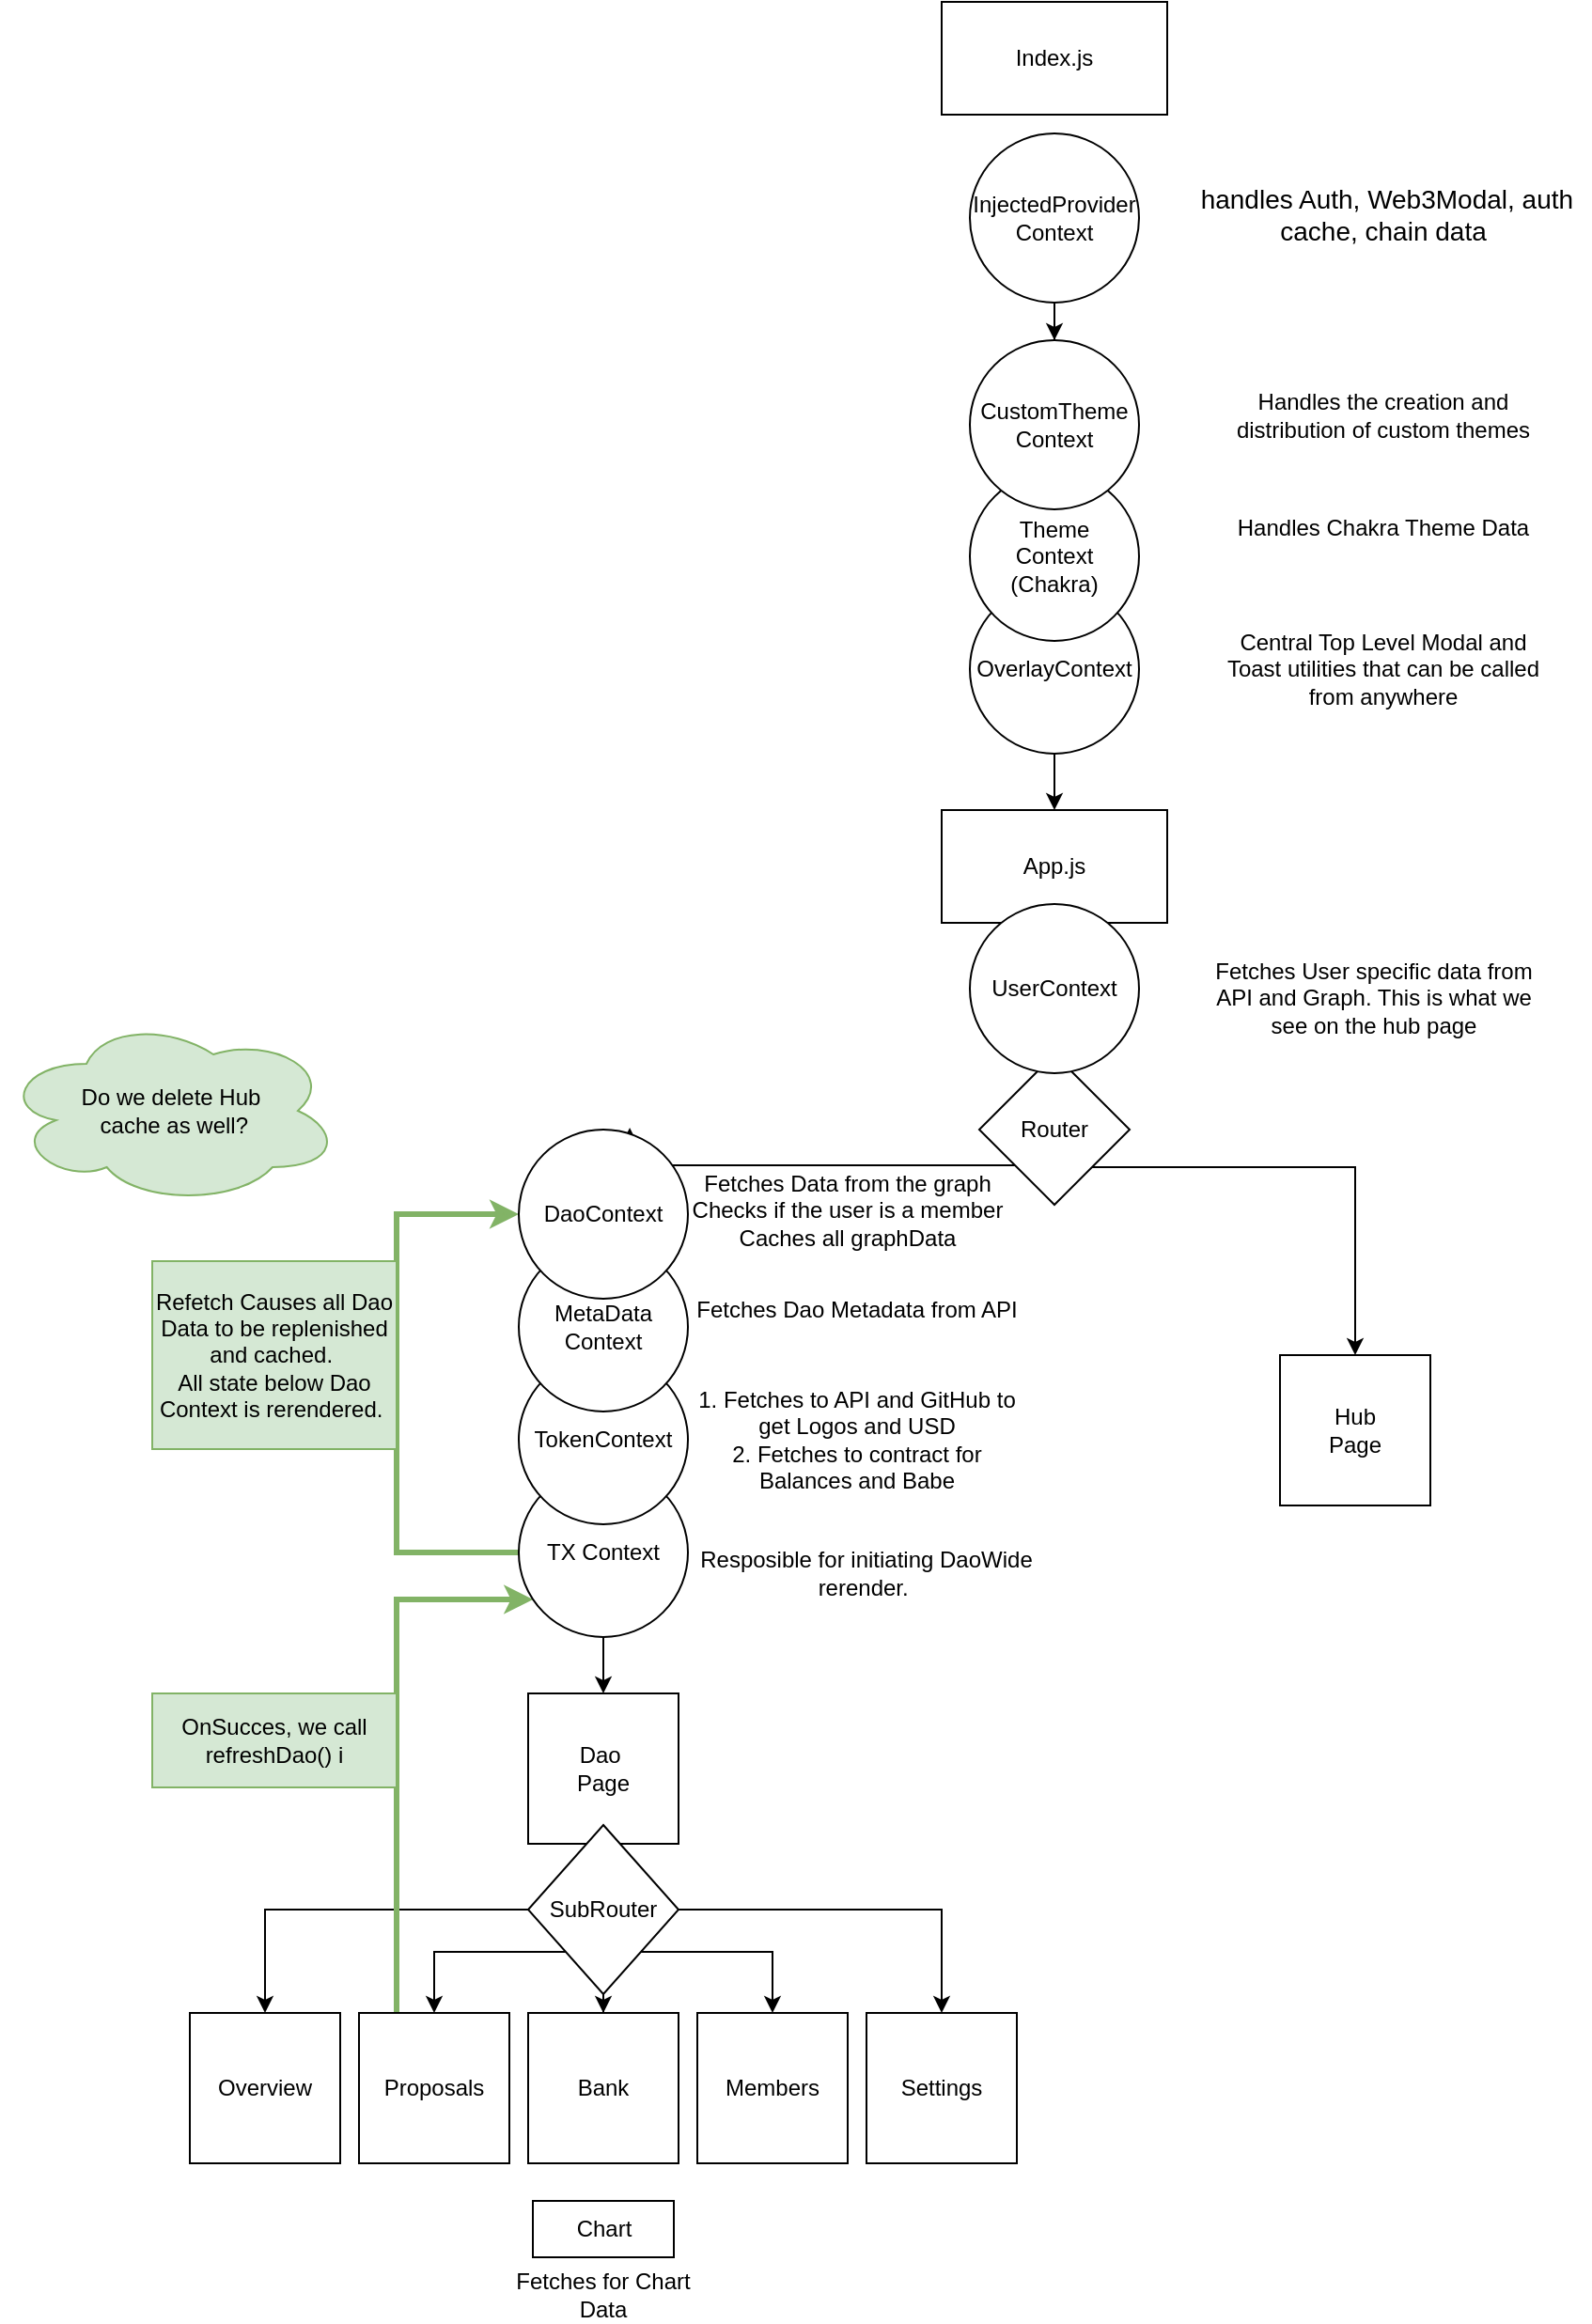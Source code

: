 <mxfile version="14.1.3" type="github">
  <diagram id="xtOUaNXa3AuUCDFIiPIW" name="Page-1">
    <mxGraphModel dx="2272" dy="766" grid="1" gridSize="10" guides="1" tooltips="1" connect="1" arrows="1" fold="1" page="1" pageScale="1" pageWidth="850" pageHeight="1100" math="0" shadow="0">
      <root>
        <mxCell id="0" />
        <mxCell id="1" parent="0" />
        <mxCell id="aGJT9OwejRnP4bgd8Jt0-13" style="edgeStyle=orthogonalEdgeStyle;rounded=0;orthogonalLoop=1;jettySize=auto;html=1;exitX=0.5;exitY=1;exitDx=0;exitDy=0;" edge="1" parent="1" source="aGJT9OwejRnP4bgd8Jt0-2" target="aGJT9OwejRnP4bgd8Jt0-8">
          <mxGeometry relative="1" as="geometry" />
        </mxCell>
        <mxCell id="aGJT9OwejRnP4bgd8Jt0-2" value="InjectedProvider&lt;br&gt;Context" style="ellipse;whiteSpace=wrap;html=1;aspect=fixed;" vertex="1" parent="1">
          <mxGeometry x="345" y="90" width="90" height="90" as="geometry" />
        </mxCell>
        <mxCell id="aGJT9OwejRnP4bgd8Jt0-3" value="Hub &lt;br&gt;Page" style="whiteSpace=wrap;html=1;aspect=fixed;" vertex="1" parent="1">
          <mxGeometry x="510" y="740" width="80" height="80" as="geometry" />
        </mxCell>
        <mxCell id="aGJT9OwejRnP4bgd8Jt0-5" value="Index.js" style="rounded=0;whiteSpace=wrap;html=1;" vertex="1" parent="1">
          <mxGeometry x="330" y="20" width="120" height="60" as="geometry" />
        </mxCell>
        <mxCell id="aGJT9OwejRnP4bgd8Jt0-15" style="edgeStyle=orthogonalEdgeStyle;rounded=0;orthogonalLoop=1;jettySize=auto;html=1;exitX=0.5;exitY=1;exitDx=0;exitDy=0;" edge="1" parent="1" source="aGJT9OwejRnP4bgd8Jt0-6" target="aGJT9OwejRnP4bgd8Jt0-14">
          <mxGeometry relative="1" as="geometry" />
        </mxCell>
        <mxCell id="aGJT9OwejRnP4bgd8Jt0-6" value="OverlayContext" style="ellipse;whiteSpace=wrap;html=1;aspect=fixed;" vertex="1" parent="1">
          <mxGeometry x="345" y="330" width="90" height="90" as="geometry" />
        </mxCell>
        <mxCell id="aGJT9OwejRnP4bgd8Jt0-7" value="Theme&lt;br&gt;Context&lt;br&gt;(Chakra)" style="ellipse;whiteSpace=wrap;html=1;aspect=fixed;" vertex="1" parent="1">
          <mxGeometry x="345" y="270" width="90" height="90" as="geometry" />
        </mxCell>
        <mxCell id="aGJT9OwejRnP4bgd8Jt0-8" value="CustomTheme&lt;br&gt;Context" style="ellipse;whiteSpace=wrap;html=1;aspect=fixed;" vertex="1" parent="1">
          <mxGeometry x="345" y="200" width="90" height="90" as="geometry" />
        </mxCell>
        <mxCell id="aGJT9OwejRnP4bgd8Jt0-9" value="&lt;span style=&quot;font-size: 14px&quot;&gt;&amp;nbsp;handles Auth, Web3Modal, auth cache, chain data&lt;/span&gt;" style="text;html=1;strokeColor=none;fillColor=none;align=center;verticalAlign=middle;whiteSpace=wrap;rounded=0;" vertex="1" parent="1">
          <mxGeometry x="455" y="110" width="220" height="45" as="geometry" />
        </mxCell>
        <mxCell id="aGJT9OwejRnP4bgd8Jt0-10" value="Handles the creation and distribution of custom themes" style="text;html=1;strokeColor=none;fillColor=none;align=center;verticalAlign=middle;whiteSpace=wrap;rounded=0;" vertex="1" parent="1">
          <mxGeometry x="480" y="230" width="170" height="20" as="geometry" />
        </mxCell>
        <mxCell id="aGJT9OwejRnP4bgd8Jt0-11" value="Handles Chakra Theme Data" style="text;html=1;strokeColor=none;fillColor=none;align=center;verticalAlign=middle;whiteSpace=wrap;rounded=0;" vertex="1" parent="1">
          <mxGeometry x="480" y="290" width="170" height="20" as="geometry" />
        </mxCell>
        <mxCell id="aGJT9OwejRnP4bgd8Jt0-12" value="Central Top Level Modal and Toast utilities that can be called from anywhere" style="text;html=1;strokeColor=none;fillColor=none;align=center;verticalAlign=middle;whiteSpace=wrap;rounded=0;" vertex="1" parent="1">
          <mxGeometry x="475" y="345" width="180" height="60" as="geometry" />
        </mxCell>
        <mxCell id="aGJT9OwejRnP4bgd8Jt0-16" style="edgeStyle=orthogonalEdgeStyle;rounded=0;orthogonalLoop=1;jettySize=auto;html=1;exitX=0.5;exitY=1;exitDx=0;exitDy=0;" edge="1" parent="1" source="aGJT9OwejRnP4bgd8Jt0-14">
          <mxGeometry relative="1" as="geometry">
            <mxPoint x="390" y="580" as="targetPoint" />
          </mxGeometry>
        </mxCell>
        <mxCell id="aGJT9OwejRnP4bgd8Jt0-14" value="App.js" style="rounded=0;whiteSpace=wrap;html=1;" vertex="1" parent="1">
          <mxGeometry x="330" y="450" width="120" height="60" as="geometry" />
        </mxCell>
        <mxCell id="aGJT9OwejRnP4bgd8Jt0-20" style="edgeStyle=orthogonalEdgeStyle;rounded=0;orthogonalLoop=1;jettySize=auto;html=1;exitX=0;exitY=1;exitDx=0;exitDy=0;entryX=0.656;entryY=-0.011;entryDx=0;entryDy=0;entryPerimeter=0;" edge="1" parent="1" source="aGJT9OwejRnP4bgd8Jt0-18" target="aGJT9OwejRnP4bgd8Jt0-35">
          <mxGeometry relative="1" as="geometry">
            <mxPoint x="280" y="640" as="targetPoint" />
            <Array as="points">
              <mxPoint x="370" y="639" />
            </Array>
          </mxGeometry>
        </mxCell>
        <mxCell id="aGJT9OwejRnP4bgd8Jt0-21" style="edgeStyle=orthogonalEdgeStyle;rounded=0;orthogonalLoop=1;jettySize=auto;html=1;exitX=1;exitY=1;exitDx=0;exitDy=0;entryX=0.5;entryY=0;entryDx=0;entryDy=0;" edge="1" parent="1" source="aGJT9OwejRnP4bgd8Jt0-18" target="aGJT9OwejRnP4bgd8Jt0-3">
          <mxGeometry relative="1" as="geometry" />
        </mxCell>
        <mxCell id="aGJT9OwejRnP4bgd8Jt0-18" value="Router" style="rhombus;whiteSpace=wrap;html=1;" vertex="1" parent="1">
          <mxGeometry x="350" y="580" width="80" height="80" as="geometry" />
        </mxCell>
        <mxCell id="aGJT9OwejRnP4bgd8Jt0-19" value="Dao&amp;nbsp;&lt;br&gt;Page" style="whiteSpace=wrap;html=1;aspect=fixed;" vertex="1" parent="1">
          <mxGeometry x="110" y="920" width="80" height="80" as="geometry" />
        </mxCell>
        <mxCell id="aGJT9OwejRnP4bgd8Jt0-37" value="" style="edgeStyle=orthogonalEdgeStyle;rounded=0;orthogonalLoop=1;jettySize=auto;html=1;" edge="1" parent="1" source="aGJT9OwejRnP4bgd8Jt0-22" target="aGJT9OwejRnP4bgd8Jt0-24">
          <mxGeometry relative="1" as="geometry" />
        </mxCell>
        <mxCell id="aGJT9OwejRnP4bgd8Jt0-38" style="edgeStyle=orthogonalEdgeStyle;rounded=0;orthogonalLoop=1;jettySize=auto;html=1;exitX=0;exitY=0.5;exitDx=0;exitDy=0;entryX=0.5;entryY=0;entryDx=0;entryDy=0;" edge="1" parent="1" source="aGJT9OwejRnP4bgd8Jt0-22" target="aGJT9OwejRnP4bgd8Jt0-26">
          <mxGeometry relative="1" as="geometry" />
        </mxCell>
        <mxCell id="aGJT9OwejRnP4bgd8Jt0-39" style="edgeStyle=orthogonalEdgeStyle;rounded=0;orthogonalLoop=1;jettySize=auto;html=1;exitX=0;exitY=1;exitDx=0;exitDy=0;" edge="1" parent="1" source="aGJT9OwejRnP4bgd8Jt0-22" target="aGJT9OwejRnP4bgd8Jt0-25">
          <mxGeometry relative="1" as="geometry" />
        </mxCell>
        <mxCell id="aGJT9OwejRnP4bgd8Jt0-40" style="edgeStyle=orthogonalEdgeStyle;rounded=0;orthogonalLoop=1;jettySize=auto;html=1;exitX=1;exitY=0.5;exitDx=0;exitDy=0;entryX=0.5;entryY=0;entryDx=0;entryDy=0;" edge="1" parent="1" source="aGJT9OwejRnP4bgd8Jt0-22" target="aGJT9OwejRnP4bgd8Jt0-27">
          <mxGeometry relative="1" as="geometry" />
        </mxCell>
        <mxCell id="aGJT9OwejRnP4bgd8Jt0-41" style="edgeStyle=orthogonalEdgeStyle;rounded=0;orthogonalLoop=1;jettySize=auto;html=1;exitX=1;exitY=1;exitDx=0;exitDy=0;entryX=0.5;entryY=0;entryDx=0;entryDy=0;" edge="1" parent="1" source="aGJT9OwejRnP4bgd8Jt0-22" target="aGJT9OwejRnP4bgd8Jt0-23">
          <mxGeometry relative="1" as="geometry" />
        </mxCell>
        <mxCell id="aGJT9OwejRnP4bgd8Jt0-22" value="SubRouter" style="rhombus;whiteSpace=wrap;html=1;" vertex="1" parent="1">
          <mxGeometry x="110" y="990" width="80" height="90" as="geometry" />
        </mxCell>
        <mxCell id="aGJT9OwejRnP4bgd8Jt0-23" value="Members" style="whiteSpace=wrap;html=1;aspect=fixed;" vertex="1" parent="1">
          <mxGeometry x="200" y="1090" width="80" height="80" as="geometry" />
        </mxCell>
        <mxCell id="aGJT9OwejRnP4bgd8Jt0-24" value="Bank" style="whiteSpace=wrap;html=1;aspect=fixed;" vertex="1" parent="1">
          <mxGeometry x="110" y="1090" width="80" height="80" as="geometry" />
        </mxCell>
        <mxCell id="aGJT9OwejRnP4bgd8Jt0-42" style="edgeStyle=orthogonalEdgeStyle;rounded=0;orthogonalLoop=1;jettySize=auto;html=1;exitX=0.25;exitY=0;exitDx=0;exitDy=0;fillColor=#d5e8d4;strokeColor=#82b366;strokeWidth=3;" edge="1" parent="1" source="aGJT9OwejRnP4bgd8Jt0-25" target="aGJT9OwejRnP4bgd8Jt0-30">
          <mxGeometry relative="1" as="geometry">
            <mxPoint x="40" y="850" as="targetPoint" />
            <Array as="points">
              <mxPoint x="40" y="870" />
            </Array>
          </mxGeometry>
        </mxCell>
        <mxCell id="aGJT9OwejRnP4bgd8Jt0-25" value="Proposals" style="whiteSpace=wrap;html=1;aspect=fixed;" vertex="1" parent="1">
          <mxGeometry x="20" y="1090" width="80" height="80" as="geometry" />
        </mxCell>
        <mxCell id="aGJT9OwejRnP4bgd8Jt0-26" value="Overview" style="whiteSpace=wrap;html=1;aspect=fixed;" vertex="1" parent="1">
          <mxGeometry x="-70" y="1090" width="80" height="80" as="geometry" />
        </mxCell>
        <mxCell id="aGJT9OwejRnP4bgd8Jt0-27" value="Settings" style="whiteSpace=wrap;html=1;aspect=fixed;" vertex="1" parent="1">
          <mxGeometry x="290" y="1090" width="80" height="80" as="geometry" />
        </mxCell>
        <mxCell id="aGJT9OwejRnP4bgd8Jt0-29" value="UserContext" style="ellipse;whiteSpace=wrap;html=1;aspect=fixed;" vertex="1" parent="1">
          <mxGeometry x="345" y="500" width="90" height="90" as="geometry" />
        </mxCell>
        <mxCell id="aGJT9OwejRnP4bgd8Jt0-34" style="edgeStyle=orthogonalEdgeStyle;rounded=0;orthogonalLoop=1;jettySize=auto;html=1;exitX=0.5;exitY=1;exitDx=0;exitDy=0;" edge="1" parent="1" source="aGJT9OwejRnP4bgd8Jt0-30" target="aGJT9OwejRnP4bgd8Jt0-19">
          <mxGeometry relative="1" as="geometry" />
        </mxCell>
        <mxCell id="aGJT9OwejRnP4bgd8Jt0-44" style="edgeStyle=orthogonalEdgeStyle;rounded=0;orthogonalLoop=1;jettySize=auto;html=1;entryX=0;entryY=0.5;entryDx=0;entryDy=0;exitX=0;exitY=0.5;exitDx=0;exitDy=0;fillColor=#d5e8d4;strokeColor=#82b366;strokeWidth=3;" edge="1" parent="1" source="aGJT9OwejRnP4bgd8Jt0-30" target="aGJT9OwejRnP4bgd8Jt0-35">
          <mxGeometry relative="1" as="geometry">
            <mxPoint x="40" y="660" as="targetPoint" />
            <mxPoint x="30" y="790" as="sourcePoint" />
            <Array as="points">
              <mxPoint x="40" y="845" />
              <mxPoint x="40" y="665" />
            </Array>
          </mxGeometry>
        </mxCell>
        <mxCell id="aGJT9OwejRnP4bgd8Jt0-30" value="TX Context" style="ellipse;whiteSpace=wrap;html=1;aspect=fixed;" vertex="1" parent="1">
          <mxGeometry x="105" y="800" width="90" height="90" as="geometry" />
        </mxCell>
        <mxCell id="aGJT9OwejRnP4bgd8Jt0-31" value="TokenContext" style="ellipse;whiteSpace=wrap;html=1;aspect=fixed;" vertex="1" parent="1">
          <mxGeometry x="105" y="740" width="90" height="90" as="geometry" />
        </mxCell>
        <mxCell id="aGJT9OwejRnP4bgd8Jt0-33" value="MetaData&lt;br&gt;Context" style="ellipse;whiteSpace=wrap;html=1;aspect=fixed;" vertex="1" parent="1">
          <mxGeometry x="105" y="680" width="90" height="90" as="geometry" />
        </mxCell>
        <mxCell id="aGJT9OwejRnP4bgd8Jt0-35" value="DaoContext" style="ellipse;whiteSpace=wrap;html=1;aspect=fixed;" vertex="1" parent="1">
          <mxGeometry x="105" y="620" width="90" height="90" as="geometry" />
        </mxCell>
        <mxCell id="aGJT9OwejRnP4bgd8Jt0-45" value="Fetches Data from the graph&lt;br&gt;Checks if the user is a member&lt;br&gt;Caches all graphData" style="text;html=1;strokeColor=none;fillColor=none;align=center;verticalAlign=middle;whiteSpace=wrap;rounded=0;" vertex="1" parent="1">
          <mxGeometry x="190" y="635" width="180" height="55" as="geometry" />
        </mxCell>
        <mxCell id="aGJT9OwejRnP4bgd8Jt0-46" value="Fetches Dao Metadata from API" style="text;html=1;strokeColor=none;fillColor=none;align=center;verticalAlign=middle;whiteSpace=wrap;rounded=0;" vertex="1" parent="1">
          <mxGeometry x="195" y="690" width="180" height="52.5" as="geometry" />
        </mxCell>
        <mxCell id="aGJT9OwejRnP4bgd8Jt0-47" value="1. Fetches to API and GitHub to get Logos and USD&lt;br&gt;2. Fetches to contract for Balances and Babe" style="text;html=1;strokeColor=none;fillColor=none;align=center;verticalAlign=middle;whiteSpace=wrap;rounded=0;" vertex="1" parent="1">
          <mxGeometry x="195" y="758.75" width="180" height="52.5" as="geometry" />
        </mxCell>
        <mxCell id="aGJT9OwejRnP4bgd8Jt0-48" value="Resposible for initiating DaoWide rerender.&amp;nbsp;" style="text;html=1;strokeColor=none;fillColor=none;align=center;verticalAlign=middle;whiteSpace=wrap;rounded=0;" vertex="1" parent="1">
          <mxGeometry x="200" y="830" width="180" height="52.5" as="geometry" />
        </mxCell>
        <mxCell id="aGJT9OwejRnP4bgd8Jt0-49" value="Fetches for Chart Data&lt;br&gt;" style="text;html=1;strokeColor=none;fillColor=none;align=center;verticalAlign=middle;whiteSpace=wrap;rounded=0;" vertex="1" parent="1">
          <mxGeometry x="90" y="1230" width="120" height="20" as="geometry" />
        </mxCell>
        <mxCell id="aGJT9OwejRnP4bgd8Jt0-51" value="Chart" style="rounded=0;whiteSpace=wrap;html=1;" vertex="1" parent="1">
          <mxGeometry x="112.5" y="1190" width="75" height="30" as="geometry" />
        </mxCell>
        <mxCell id="aGJT9OwejRnP4bgd8Jt0-53" value="OnSucces, we call refreshDao() i" style="text;html=1;align=center;verticalAlign=middle;whiteSpace=wrap;rounded=0;strokeColor=#82b366;fillColor=#d5e8d4;" vertex="1" parent="1">
          <mxGeometry x="-90" y="920" width="130" height="50" as="geometry" />
        </mxCell>
        <mxCell id="aGJT9OwejRnP4bgd8Jt0-54" value="Refetch Causes all Dao Data to be replenished and cached.&amp;nbsp;&lt;br&gt;All state below Dao Context is rerendered.&amp;nbsp;" style="text;html=1;align=center;verticalAlign=middle;whiteSpace=wrap;rounded=0;strokeColor=#82b366;fillColor=#d5e8d4;" vertex="1" parent="1">
          <mxGeometry x="-90" y="690" width="130" height="100" as="geometry" />
        </mxCell>
        <mxCell id="aGJT9OwejRnP4bgd8Jt0-55" value="Do we delete Hub&lt;br&gt;&amp;nbsp;cache as well?" style="ellipse;shape=cloud;whiteSpace=wrap;html=1;strokeColor=#82b366;fillColor=#d5e8d4;" vertex="1" parent="1">
          <mxGeometry x="-170" y="560" width="180" height="100" as="geometry" />
        </mxCell>
        <mxCell id="aGJT9OwejRnP4bgd8Jt0-57" value="Fetches User specific data from API and Graph. This is what we see on the hub page&lt;br&gt;" style="text;html=1;strokeColor=none;fillColor=none;align=center;verticalAlign=middle;whiteSpace=wrap;rounded=0;" vertex="1" parent="1">
          <mxGeometry x="470" y="520" width="180" height="60" as="geometry" />
        </mxCell>
      </root>
    </mxGraphModel>
  </diagram>
</mxfile>
